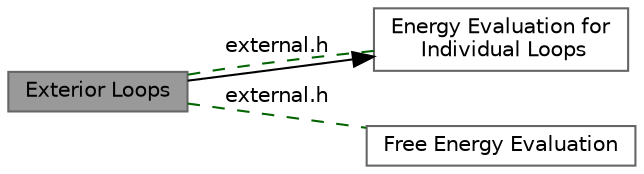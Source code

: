 digraph "Exterior Loops"
{
 // INTERACTIVE_SVG=YES
 // LATEX_PDF_SIZE
  bgcolor="transparent";
  edge [fontname=Helvetica,fontsize=10,labelfontname=Helvetica,labelfontsize=10];
  node [fontname=Helvetica,fontsize=10,shape=box,height=0.2,width=0.4];
  rankdir=LR;
  Node3 [label="Free Energy Evaluation",height=0.2,width=0.4,color="grey40", fillcolor="white", style="filled",URL="$group__eval.html",tooltip="Functions and variables related to free energy evaluation of sequence/structure pairs."];
  Node2 [label="Energy Evaluation for\l Individual Loops",height=0.2,width=0.4,color="grey40", fillcolor="white", style="filled",URL="$group__eval__loops.html",tooltip="Functions to evaluate the free energy of particular types of loops."];
  Node1 [label="Exterior Loops",height=0.2,width=0.4,color="gray40", fillcolor="grey60", style="filled", fontcolor="black",tooltip="Functions to evaluate the free energy contributions for exterior loops."];
  Node2->Node1 [shape=plaintext, dir="back", style="solid"];
  Node1->Node3 [shape=plaintext, label="external.h", color="darkgreen", dir="none", style="dashed"];
  Node1->Node2 [shape=plaintext, label="external.h", color="darkgreen", dir="none", style="dashed"];
}
